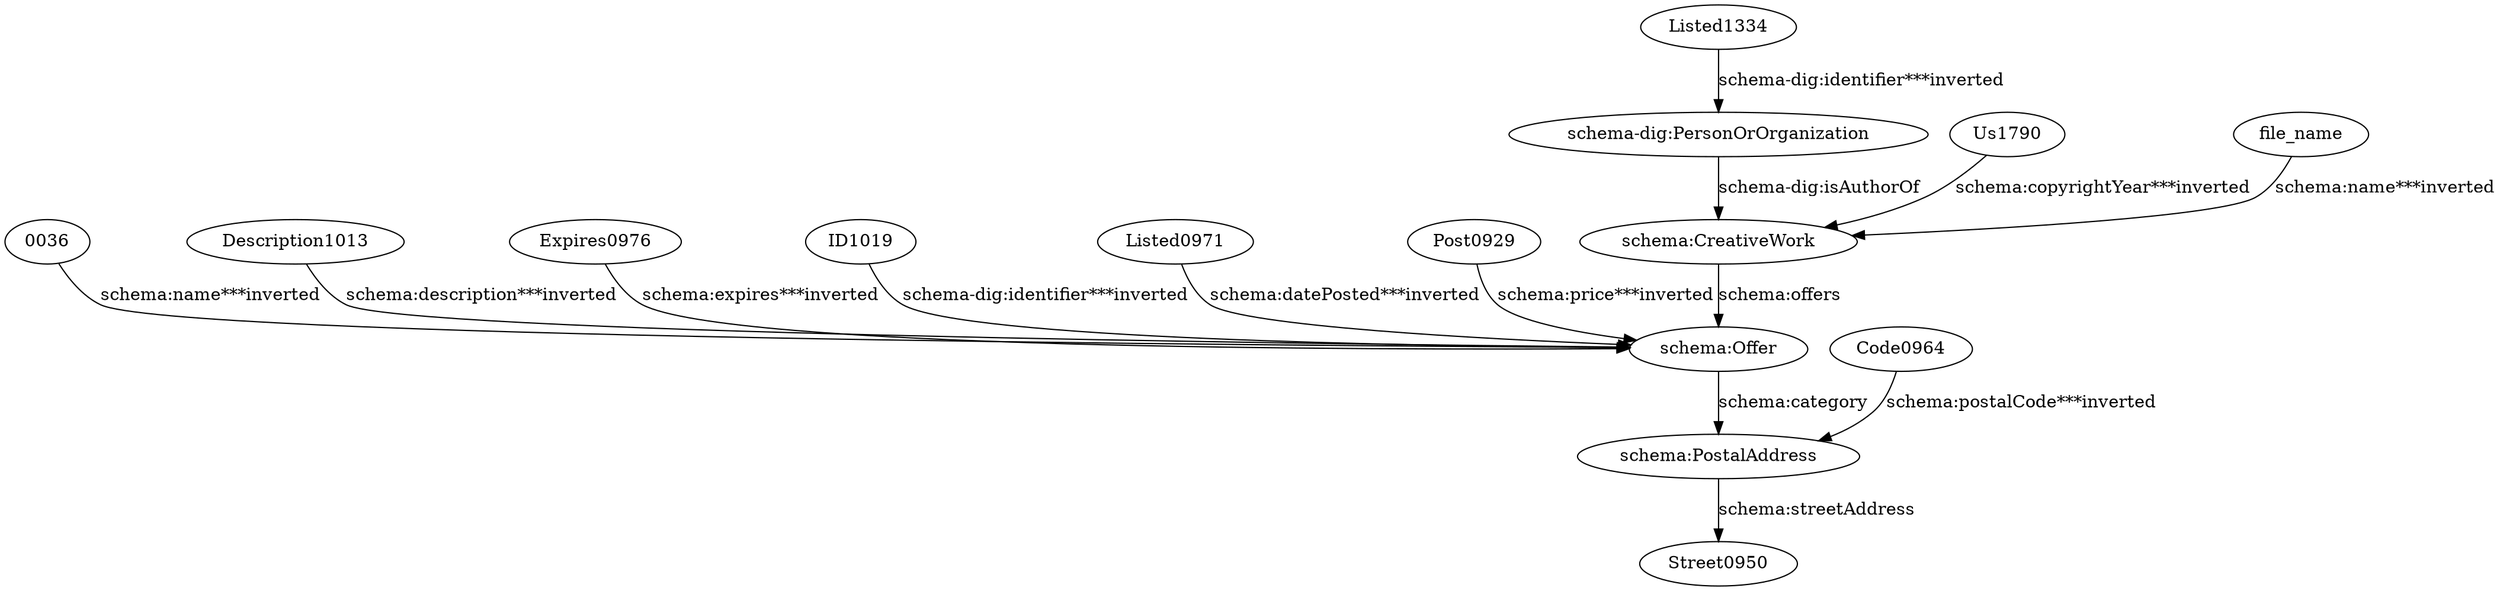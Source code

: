 digraph {
  "0036" [type=attribute_name,label="0036"]
  "schema:Offer1" [type=class_uri,label="schema:Offer"]
  Code0964 [type=attribute_name,label=Code0964]
  "schema:PostalAddress1" [type=class_uri,label="schema:PostalAddress"]
  Description1013 [type=attribute_name,label=Description1013]
  Expires0976 [type=attribute_name,label=Expires0976]
  ID1019 [type=attribute_name,label=ID1019]
  Listed0971 [type=attribute_name,label=Listed0971]
  Listed1334 [type=attribute_name,label=Listed1334]
  "schema-dig:PersonOrOrganization1" [type=class_uri,label="schema-dig:PersonOrOrganization"]
  Post0929 [type=attribute_name,label=Post0929]
  Us1790 [type=attribute_name,label=Us1790]
  "schema:CreativeWork1" [type=class_uri,label="schema:CreativeWork"]
  file_name [type=attribute_name,label=file_name]
  Street0950 [type=attribute_name,label=Street0950]
  "0036" -> "schema:Offer1" [type=st_property_uri,label="schema:name***inverted",weight=1]
  Code0964 -> "schema:PostalAddress1" [type=st_property_uri,label="schema:postalCode***inverted",weight=1]
  Description1013 -> "schema:Offer1" [type=st_property_uri,label="schema:description***inverted",weight=1]
  Expires0976 -> "schema:Offer1" [type=st_property_uri,label="schema:expires***inverted",weight=1]
  ID1019 -> "schema:Offer1" [type=st_property_uri,label="schema-dig:identifier***inverted",weight=1]
  Listed0971 -> "schema:Offer1" [type=st_property_uri,label="schema:datePosted***inverted",weight=1]
  Listed1334 -> "schema-dig:PersonOrOrganization1" [type=st_property_uri,label="schema-dig:identifier***inverted",weight=1]
  Post0929 -> "schema:Offer1" [type=st_property_uri,label="schema:price***inverted",weight=1]
  Us1790 -> "schema:CreativeWork1" [type=st_property_uri,label="schema:copyrightYear***inverted",weight=1]
  file_name -> "schema:CreativeWork1" [type=st_property_uri,label="schema:name***inverted",weight=1]
  "schema-dig:PersonOrOrganization1" -> "schema:CreativeWork1" [label="schema-dig:isAuthorOf",type=direct_property_uri,weight=100]
  "schema:CreativeWork1" -> "schema:Offer1" [label="schema:offers",type=direct_property_uri,weight=100]
  "schema:Offer1" -> "schema:PostalAddress1" [label="schema:category",type=inherited,weight=300]
  "schema:PostalAddress1" -> Street0950 [label="schema:streetAddress",type=st_property_uri]
}
